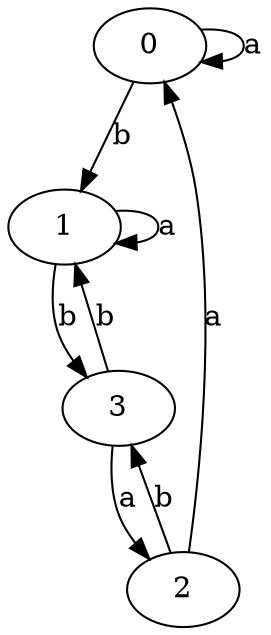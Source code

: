 digraph {
 ranksep=0.5;
 d2tdocpreamble = "\usetikzlibrary{automata}";
 d2tfigpreamble = "\tikzstyle{every state}= [ draw=blue!50,very thick,fill=blue!20]  \tikzstyle{auto}= [fill=white]";
 node [style="state"];
 edge [lblstyle="auto",topath="bend right", len=4  ]
  "0" [label="0",];
  "1" [label="1",];
  "2" [label="2",];
  "3" [label="3",style = "state, initial, accepting"];
  "0" -> "0" [label="a",topath="loop above"];
  "0" -> "1" [label="b"];
  "1" -> "1" [label="a",topath="loop above"];
  "1" -> "3" [label="b"];
  "2" -> "0" [label="a"];
  "2" -> "3" [label="b"];
  "3" -> "1" [label="b"];
  "3" -> "2" [label="a"];
}